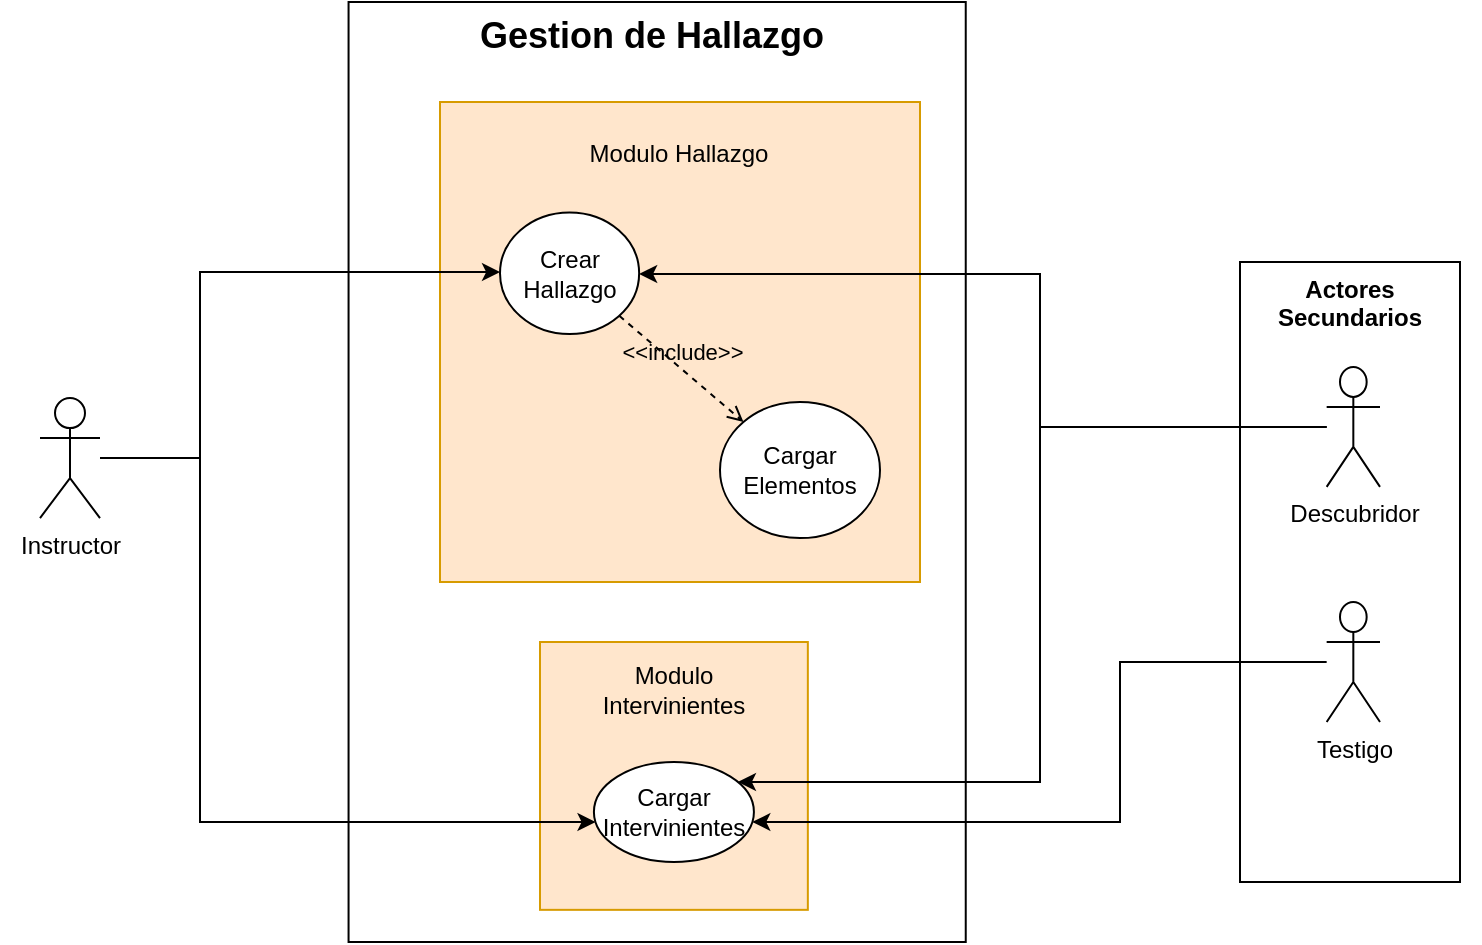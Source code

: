 <mxfile version="21.2.8" type="device" pages="4">
  <diagram id="iiFuOnebKhvgM5mEfvIc" name="Hallazgo">
    <mxGraphModel dx="751" dy="442" grid="1" gridSize="10" guides="1" tooltips="1" connect="1" arrows="1" fold="1" page="1" pageScale="1" pageWidth="827" pageHeight="1169" math="0" shadow="0">
      <root>
        <mxCell id="CQy_K1IZW5XC_Oh5X_O8-0" />
        <mxCell id="CQy_K1IZW5XC_Oh5X_O8-1" parent="CQy_K1IZW5XC_Oh5X_O8-0" />
        <mxCell id="_EV7VCvzyRF0yPHsiXHV-0" value="&lt;font style=&quot;font-size: 18px&quot;&gt;Gestion de Hallazgo&amp;nbsp;&lt;/font&gt;" style="shape=rect;html=1;verticalAlign=top;fontStyle=1;whiteSpace=wrap;align=center;fontSize=11;" parent="CQy_K1IZW5XC_Oh5X_O8-1" vertex="1">
          <mxGeometry x="234.28" y="100" width="308.59" height="470" as="geometry" />
        </mxCell>
        <mxCell id="_EV7VCvzyRF0yPHsiXHV-1" value="" style="group" parent="CQy_K1IZW5XC_Oh5X_O8-1" vertex="1" connectable="0">
          <mxGeometry x="680" y="230" width="120" height="310" as="geometry" />
        </mxCell>
        <mxCell id="_EV7VCvzyRF0yPHsiXHV-2" value="Actores Secundarios" style="shape=rect;html=1;verticalAlign=top;fontStyle=1;whiteSpace=wrap;align=center;" parent="_EV7VCvzyRF0yPHsiXHV-1" vertex="1">
          <mxGeometry width="110" height="310" as="geometry" />
        </mxCell>
        <mxCell id="_EV7VCvzyRF0yPHsiXHV-3" value="Descubridor" style="shape=umlActor;verticalLabelPosition=bottom;verticalAlign=top;html=1;outlineConnect=0;" parent="_EV7VCvzyRF0yPHsiXHV-1" vertex="1">
          <mxGeometry x="43.33" y="52.45" width="26.67" height="60" as="geometry" />
        </mxCell>
        <mxCell id="_EV7VCvzyRF0yPHsiXHV-4" value="Testigo" style="shape=umlActor;verticalLabelPosition=bottom;verticalAlign=top;html=1;outlineConnect=0;" parent="_EV7VCvzyRF0yPHsiXHV-1" vertex="1">
          <mxGeometry x="43.33" y="170" width="26.67" height="60" as="geometry" />
        </mxCell>
        <mxCell id="_EV7VCvzyRF0yPHsiXHV-5" value="" style="group" parent="CQy_K1IZW5XC_Oh5X_O8-1" vertex="1" connectable="0">
          <mxGeometry x="70.0" y="198.04" width="450" height="233.92" as="geometry" />
        </mxCell>
        <mxCell id="_EV7VCvzyRF0yPHsiXHV-6" value="" style="group" parent="_EV7VCvzyRF0yPHsiXHV-5" vertex="1" connectable="0">
          <mxGeometry x="-10" width="460" height="233.92" as="geometry" />
        </mxCell>
        <mxCell id="_EV7VCvzyRF0yPHsiXHV-7" value="" style="group" parent="_EV7VCvzyRF0yPHsiXHV-6" vertex="1" connectable="0">
          <mxGeometry x="220" y="-48.04" width="240" height="240" as="geometry" />
        </mxCell>
        <mxCell id="_EV7VCvzyRF0yPHsiXHV-8" value="" style="whiteSpace=wrap;html=1;aspect=fixed;fillColor=#ffe6cc;strokeColor=#d79b00;" parent="_EV7VCvzyRF0yPHsiXHV-7" vertex="1">
          <mxGeometry width="240" height="240" as="geometry" />
        </mxCell>
        <mxCell id="_EV7VCvzyRF0yPHsiXHV-9" value="Modulo Hallazgo" style="text;html=1;strokeColor=none;fillColor=none;align=center;verticalAlign=middle;whiteSpace=wrap;rounded=0;" parent="_EV7VCvzyRF0yPHsiXHV-7" vertex="1">
          <mxGeometry x="35.282" y="10.004" width="169.432" height="32.577" as="geometry" />
        </mxCell>
        <mxCell id="_EV7VCvzyRF0yPHsiXHV-10" value="Crear Hallazgo" style="ellipse;whiteSpace=wrap;html=1;" parent="_EV7VCvzyRF0yPHsiXHV-7" vertex="1">
          <mxGeometry x="30" y="55.25" width="69.57" height="60.8" as="geometry" />
        </mxCell>
        <mxCell id="_EV7VCvzyRF0yPHsiXHV-16" value="Cargar Elementos" style="ellipse;whiteSpace=wrap;html=1;" parent="_EV7VCvzyRF0yPHsiXHV-7" vertex="1">
          <mxGeometry x="140" y="150" width="80" height="68.04" as="geometry" />
        </mxCell>
        <mxCell id="d1GW04rQbyI3Qw54v1d9-2" value="&amp;lt;&amp;lt;include&amp;gt;&amp;gt;" style="html=1;verticalAlign=bottom;labelBackgroundColor=none;endArrow=open;endFill=0;dashed=1;rounded=0;" edge="1" parent="_EV7VCvzyRF0yPHsiXHV-7" source="_EV7VCvzyRF0yPHsiXHV-10" target="_EV7VCvzyRF0yPHsiXHV-16">
          <mxGeometry width="160" relative="1" as="geometry">
            <mxPoint x="50" y="140.0" as="sourcePoint" />
            <mxPoint x="210" y="140.0" as="targetPoint" />
          </mxGeometry>
        </mxCell>
        <mxCell id="_EV7VCvzyRF0yPHsiXHV-11" style="edgeStyle=orthogonalEdgeStyle;rounded=0;orthogonalLoop=1;jettySize=auto;html=1;" parent="_EV7VCvzyRF0yPHsiXHV-6" source="_EV7VCvzyRF0yPHsiXHV-12" target="_EV7VCvzyRF0yPHsiXHV-10" edge="1">
          <mxGeometry relative="1" as="geometry">
            <Array as="points">
              <mxPoint x="100" y="130" />
              <mxPoint x="100" y="37" />
            </Array>
          </mxGeometry>
        </mxCell>
        <mxCell id="_EV7VCvzyRF0yPHsiXHV-12" value="Instructor" style="shape=umlActor;verticalLabelPosition=bottom;verticalAlign=top;html=1;outlineConnect=0;" parent="_EV7VCvzyRF0yPHsiXHV-6" vertex="1">
          <mxGeometry x="20.0" y="100" width="30" height="60" as="geometry" />
        </mxCell>
        <mxCell id="_EV7VCvzyRF0yPHsiXHV-17" value="" style="group" parent="CQy_K1IZW5XC_Oh5X_O8-1" vertex="1" connectable="0">
          <mxGeometry x="330" y="420" width="133.92" height="133.92" as="geometry" />
        </mxCell>
        <mxCell id="_EV7VCvzyRF0yPHsiXHV-18" value="" style="whiteSpace=wrap;html=1;aspect=fixed;fillColor=#ffe6cc;strokeColor=#d79b00;" parent="_EV7VCvzyRF0yPHsiXHV-17" vertex="1">
          <mxGeometry width="133.92" height="133.92" as="geometry" />
        </mxCell>
        <mxCell id="_EV7VCvzyRF0yPHsiXHV-19" value="Modulo Intervinientes" style="text;html=1;strokeColor=none;fillColor=none;align=center;verticalAlign=middle;whiteSpace=wrap;rounded=0;" parent="_EV7VCvzyRF0yPHsiXHV-17" vertex="1">
          <mxGeometry x="11.96" y="13.92" width="110" height="20" as="geometry" />
        </mxCell>
        <mxCell id="_EV7VCvzyRF0yPHsiXHV-20" value="Cargar Intervinientes" style="ellipse;whiteSpace=wrap;html=1;" parent="_EV7VCvzyRF0yPHsiXHV-17" vertex="1">
          <mxGeometry x="26.96" y="60" width="80" height="50" as="geometry" />
        </mxCell>
        <mxCell id="_EV7VCvzyRF0yPHsiXHV-22" style="edgeStyle=orthogonalEdgeStyle;rounded=0;orthogonalLoop=1;jettySize=auto;html=1;" parent="CQy_K1IZW5XC_Oh5X_O8-1" source="_EV7VCvzyRF0yPHsiXHV-12" target="_EV7VCvzyRF0yPHsiXHV-20" edge="1">
          <mxGeometry relative="1" as="geometry">
            <Array as="points">
              <mxPoint x="160" y="328" />
              <mxPoint x="160" y="510" />
            </Array>
          </mxGeometry>
        </mxCell>
        <mxCell id="_EV7VCvzyRF0yPHsiXHV-23" style="edgeStyle=orthogonalEdgeStyle;rounded=0;orthogonalLoop=1;jettySize=auto;html=1;" parent="CQy_K1IZW5XC_Oh5X_O8-1" source="_EV7VCvzyRF0yPHsiXHV-3" target="_EV7VCvzyRF0yPHsiXHV-10" edge="1">
          <mxGeometry relative="1" as="geometry">
            <Array as="points">
              <mxPoint x="580" y="313" />
              <mxPoint x="580" y="236" />
            </Array>
          </mxGeometry>
        </mxCell>
        <mxCell id="_EV7VCvzyRF0yPHsiXHV-25" style="edgeStyle=orthogonalEdgeStyle;rounded=0;orthogonalLoop=1;jettySize=auto;html=1;" parent="CQy_K1IZW5XC_Oh5X_O8-1" source="_EV7VCvzyRF0yPHsiXHV-3" target="_EV7VCvzyRF0yPHsiXHV-20" edge="1">
          <mxGeometry relative="1" as="geometry">
            <Array as="points">
              <mxPoint x="580" y="313" />
              <mxPoint x="580" y="490" />
            </Array>
          </mxGeometry>
        </mxCell>
        <mxCell id="_EV7VCvzyRF0yPHsiXHV-26" style="edgeStyle=orthogonalEdgeStyle;rounded=0;orthogonalLoop=1;jettySize=auto;html=1;" parent="CQy_K1IZW5XC_Oh5X_O8-1" source="_EV7VCvzyRF0yPHsiXHV-4" target="_EV7VCvzyRF0yPHsiXHV-20" edge="1">
          <mxGeometry relative="1" as="geometry">
            <Array as="points">
              <mxPoint x="620" y="430" />
              <mxPoint x="620" y="510" />
            </Array>
          </mxGeometry>
        </mxCell>
      </root>
    </mxGraphModel>
  </diagram>
  <diagram id="bwubZWxNKaWwnNtxEXoM" name="Entrega">
    <mxGraphModel dx="864" dy="508" grid="1" gridSize="10" guides="1" tooltips="1" connect="1" arrows="1" fold="1" page="1" pageScale="1" pageWidth="827" pageHeight="1169" math="0" shadow="0">
      <root>
        <mxCell id="iJWBxkGaZWpLox6V7vx4-0" />
        <mxCell id="iJWBxkGaZWpLox6V7vx4-1" parent="iJWBxkGaZWpLox6V7vx4-0" />
        <mxCell id="KEQGgm7aGCgA_YM83F03-0" value="&lt;font style=&quot;font-size: 18px&quot;&gt;Gestion de Entrega&lt;/font&gt;" style="shape=rect;html=1;verticalAlign=top;fontStyle=1;whiteSpace=wrap;align=center;fontSize=11;" parent="iJWBxkGaZWpLox6V7vx4-1" vertex="1">
          <mxGeometry x="234.28" y="490" width="325.72" height="630" as="geometry" />
        </mxCell>
        <mxCell id="KEQGgm7aGCgA_YM83F03-1" value="" style="group" parent="iJWBxkGaZWpLox6V7vx4-1" vertex="1" connectable="0">
          <mxGeometry x="680" y="620" width="180" height="310" as="geometry" />
        </mxCell>
        <mxCell id="KEQGgm7aGCgA_YM83F03-2" value="Actores Secundarios" style="shape=rect;html=1;verticalAlign=top;fontStyle=1;whiteSpace=wrap;align=center;" parent="KEQGgm7aGCgA_YM83F03-1" vertex="1">
          <mxGeometry width="150" height="310" as="geometry" />
        </mxCell>
        <mxCell id="KEQGgm7aGCgA_YM83F03-3" value="Propietario" style="shape=umlActor;verticalLabelPosition=bottom;verticalAlign=top;html=1;outlineConnect=0;" parent="KEQGgm7aGCgA_YM83F03-1" vertex="1">
          <mxGeometry x="65" y="52.45" width="30" height="60" as="geometry" />
        </mxCell>
        <mxCell id="KEQGgm7aGCgA_YM83F03-4" value="Testigo" style="shape=umlActor;verticalLabelPosition=bottom;verticalAlign=top;html=1;outlineConnect=0;" parent="KEQGgm7aGCgA_YM83F03-1" vertex="1">
          <mxGeometry x="65" y="170.0" width="30" height="60" as="geometry" />
        </mxCell>
        <mxCell id="KEQGgm7aGCgA_YM83F03-5" value="" style="group" parent="iJWBxkGaZWpLox6V7vx4-1" vertex="1" connectable="0">
          <mxGeometry x="70.0" y="588.04" width="393.92" height="233.92" as="geometry" />
        </mxCell>
        <mxCell id="KEQGgm7aGCgA_YM83F03-6" value="" style="group" parent="KEQGgm7aGCgA_YM83F03-5" vertex="1" connectable="0">
          <mxGeometry x="-10" width="403.92" height="233.92" as="geometry" />
        </mxCell>
        <mxCell id="KEQGgm7aGCgA_YM83F03-7" value="" style="group" parent="KEQGgm7aGCgA_YM83F03-6" vertex="1" connectable="0">
          <mxGeometry x="260" y="-48.04" width="143.92" height="148.04" as="geometry" />
        </mxCell>
        <mxCell id="KEQGgm7aGCgA_YM83F03-8" value="" style="whiteSpace=wrap;html=1;aspect=fixed;fillColor=#ffe6cc;strokeColor=#d79b00;" parent="KEQGgm7aGCgA_YM83F03-7" vertex="1">
          <mxGeometry y="-10.319" width="143.92" height="143.92" as="geometry" />
        </mxCell>
        <mxCell id="KEQGgm7aGCgA_YM83F03-9" value="Modulo Busqueda" style="text;html=1;strokeColor=none;fillColor=none;align=center;verticalAlign=middle;whiteSpace=wrap;rounded=0;" parent="KEQGgm7aGCgA_YM83F03-7" vertex="1">
          <mxGeometry x="26.25" y="-10.319" width="110" height="20.639" as="geometry" />
        </mxCell>
        <mxCell id="KEQGgm7aGCgA_YM83F03-10" value="Buscar Elemento / Hallazgo" style="ellipse;whiteSpace=wrap;html=1;" parent="KEQGgm7aGCgA_YM83F03-7" vertex="1">
          <mxGeometry x="22.58" y="26.8" width="98.75" height="69.68" as="geometry" />
        </mxCell>
        <mxCell id="KEQGgm7aGCgA_YM83F03-12" style="edgeStyle=orthogonalEdgeStyle;rounded=0;orthogonalLoop=1;jettySize=auto;html=1;" parent="KEQGgm7aGCgA_YM83F03-6" source="KEQGgm7aGCgA_YM83F03-14" target="KEQGgm7aGCgA_YM83F03-10" edge="1">
          <mxGeometry relative="1" as="geometry">
            <Array as="points">
              <mxPoint x="100" y="130" />
              <mxPoint x="100" y="12" />
            </Array>
          </mxGeometry>
        </mxCell>
        <mxCell id="KEQGgm7aGCgA_YM83F03-14" value="Instructor" style="shape=umlActor;verticalLabelPosition=bottom;verticalAlign=top;html=1;outlineConnect=0;" parent="KEQGgm7aGCgA_YM83F03-6" vertex="1">
          <mxGeometry x="20.0" y="100" width="30" height="60" as="geometry" />
        </mxCell>
        <mxCell id="KEQGgm7aGCgA_YM83F03-25" style="edgeStyle=orthogonalEdgeStyle;rounded=0;orthogonalLoop=1;jettySize=auto;html=1;" parent="iJWBxkGaZWpLox6V7vx4-1" source="KEQGgm7aGCgA_YM83F03-3" target="KEQGgm7aGCgA_YM83F03-10" edge="1">
          <mxGeometry relative="1" as="geometry">
            <Array as="points">
              <mxPoint x="580" y="703" />
              <mxPoint x="580" y="600" />
            </Array>
          </mxGeometry>
        </mxCell>
        <mxCell id="Qb2UJ5H4OGJbLPysn6Sv-0" value="" style="group" vertex="1" connectable="0" parent="iJWBxkGaZWpLox6V7vx4-1">
          <mxGeometry x="280" y="700" width="240" height="240" as="geometry" />
        </mxCell>
        <mxCell id="Qb2UJ5H4OGJbLPysn6Sv-1" value="" style="whiteSpace=wrap;html=1;aspect=fixed;fillColor=#ffe6cc;strokeColor=#d79b00;" vertex="1" parent="Qb2UJ5H4OGJbLPysn6Sv-0">
          <mxGeometry width="240" height="240" as="geometry" />
        </mxCell>
        <mxCell id="Qb2UJ5H4OGJbLPysn6Sv-2" value="Modulo Entrega" style="text;html=1;strokeColor=none;fillColor=none;align=center;verticalAlign=middle;whiteSpace=wrap;rounded=0;" vertex="1" parent="Qb2UJ5H4OGJbLPysn6Sv-0">
          <mxGeometry x="35.282" y="10.004" width="169.432" height="32.577" as="geometry" />
        </mxCell>
        <mxCell id="Qb2UJ5H4OGJbLPysn6Sv-3" value="Crear Hallazgo" style="ellipse;whiteSpace=wrap;html=1;" vertex="1" parent="Qb2UJ5H4OGJbLPysn6Sv-0">
          <mxGeometry x="30" y="55.25" width="69.57" height="60.8" as="geometry" />
        </mxCell>
        <mxCell id="Qb2UJ5H4OGJbLPysn6Sv-4" value="Cargar Elementos" style="ellipse;whiteSpace=wrap;html=1;" vertex="1" parent="Qb2UJ5H4OGJbLPysn6Sv-0">
          <mxGeometry x="140" y="150" width="80" height="68.04" as="geometry" />
        </mxCell>
        <mxCell id="Qb2UJ5H4OGJbLPysn6Sv-5" value="&amp;lt;&amp;lt;include&amp;gt;&amp;gt;" style="html=1;verticalAlign=bottom;labelBackgroundColor=none;endArrow=open;endFill=0;dashed=1;rounded=0;" edge="1" parent="Qb2UJ5H4OGJbLPysn6Sv-0" source="Qb2UJ5H4OGJbLPysn6Sv-3" target="Qb2UJ5H4OGJbLPysn6Sv-4">
          <mxGeometry width="160" relative="1" as="geometry">
            <mxPoint x="50" y="140.0" as="sourcePoint" />
            <mxPoint x="210" y="140.0" as="targetPoint" />
          </mxGeometry>
        </mxCell>
        <mxCell id="KEQGgm7aGCgA_YM83F03-19" value="" style="group" parent="iJWBxkGaZWpLox6V7vx4-1" vertex="1" connectable="0">
          <mxGeometry x="347" y="970.001" width="133.92" height="132.299" as="geometry" />
        </mxCell>
        <mxCell id="KEQGgm7aGCgA_YM83F03-20" value="" style="whiteSpace=wrap;html=1;aspect=fixed;fillColor=#ffe6cc;strokeColor=#d79b00;" parent="KEQGgm7aGCgA_YM83F03-19" vertex="1">
          <mxGeometry width="132.299" height="132.299" as="geometry" />
        </mxCell>
        <mxCell id="KEQGgm7aGCgA_YM83F03-21" value="Modulo Intervinientes" style="text;html=1;strokeColor=none;fillColor=none;align=center;verticalAlign=middle;whiteSpace=wrap;rounded=0;" parent="KEQGgm7aGCgA_YM83F03-19" vertex="1">
          <mxGeometry x="11.96" y="13.752" width="110" height="19.758" as="geometry" />
        </mxCell>
        <mxCell id="KEQGgm7aGCgA_YM83F03-22" value="Cargar Intervinientes" style="ellipse;whiteSpace=wrap;html=1;" parent="KEQGgm7aGCgA_YM83F03-19" vertex="1">
          <mxGeometry x="20" y="50" width="86.96" height="58.67" as="geometry" />
        </mxCell>
        <mxCell id="KEQGgm7aGCgA_YM83F03-26" style="edgeStyle=orthogonalEdgeStyle;rounded=0;orthogonalLoop=1;jettySize=auto;html=1;" parent="iJWBxkGaZWpLox6V7vx4-1" source="KEQGgm7aGCgA_YM83F03-3" target="Qb2UJ5H4OGJbLPysn6Sv-3" edge="1">
          <mxGeometry relative="1" as="geometry">
            <Array as="points">
              <mxPoint x="580" y="703" />
              <mxPoint x="580" y="790" />
            </Array>
            <mxPoint x="481.378" y="785" as="targetPoint" />
          </mxGeometry>
        </mxCell>
        <mxCell id="KEQGgm7aGCgA_YM83F03-23" style="edgeStyle=orthogonalEdgeStyle;rounded=0;orthogonalLoop=1;jettySize=auto;html=1;" parent="iJWBxkGaZWpLox6V7vx4-1" source="KEQGgm7aGCgA_YM83F03-14" target="Qb2UJ5H4OGJbLPysn6Sv-3" edge="1">
          <mxGeometry relative="1" as="geometry">
            <Array as="points">
              <mxPoint x="231" y="740" />
              <mxPoint x="231" y="780" />
            </Array>
            <mxPoint x="320.591" y="790" as="targetPoint" />
          </mxGeometry>
        </mxCell>
        <mxCell id="KEQGgm7aGCgA_YM83F03-28" style="edgeStyle=orthogonalEdgeStyle;rounded=0;orthogonalLoop=1;jettySize=auto;html=1;" parent="iJWBxkGaZWpLox6V7vx4-1" source="KEQGgm7aGCgA_YM83F03-4" target="KEQGgm7aGCgA_YM83F03-22" edge="1">
          <mxGeometry relative="1" as="geometry">
            <Array as="points">
              <mxPoint x="610" y="820" />
              <mxPoint x="610" y="1060" />
            </Array>
          </mxGeometry>
        </mxCell>
        <mxCell id="KEQGgm7aGCgA_YM83F03-27" style="edgeStyle=orthogonalEdgeStyle;rounded=0;orthogonalLoop=1;jettySize=auto;html=1;" parent="iJWBxkGaZWpLox6V7vx4-1" source="KEQGgm7aGCgA_YM83F03-3" target="KEQGgm7aGCgA_YM83F03-22" edge="1">
          <mxGeometry relative="1" as="geometry">
            <Array as="points">
              <mxPoint x="580" y="703" />
              <mxPoint x="580" y="1054" />
            </Array>
          </mxGeometry>
        </mxCell>
        <mxCell id="KEQGgm7aGCgA_YM83F03-24" style="edgeStyle=orthogonalEdgeStyle;rounded=0;orthogonalLoop=1;jettySize=auto;html=1;" parent="iJWBxkGaZWpLox6V7vx4-1" source="KEQGgm7aGCgA_YM83F03-14" target="KEQGgm7aGCgA_YM83F03-22" edge="1">
          <mxGeometry relative="1" as="geometry">
            <Array as="points">
              <mxPoint x="160" y="718" />
              <mxPoint x="160" y="1060" />
            </Array>
          </mxGeometry>
        </mxCell>
      </root>
    </mxGraphModel>
  </diagram>
  <diagram id="OnM1JuqYKafnw_v7_WnI" name="Reporte">
    <mxGraphModel dx="880" dy="-645" grid="1" gridSize="10" guides="1" tooltips="1" connect="1" arrows="1" fold="1" page="1" pageScale="1" pageWidth="827" pageHeight="1169" math="0" shadow="0">
      <root>
        <mxCell id="NtYalO5ohwqnXGN-_0NL-0" />
        <mxCell id="NtYalO5ohwqnXGN-_0NL-1" parent="NtYalO5ohwqnXGN-_0NL-0" />
        <mxCell id="yVFkd-3s3xPjh1ZoA_s2-0" value="&lt;font style=&quot;font-size: 18px&quot;&gt;Gestion de Reporte&lt;/font&gt;" style="shape=rect;html=1;verticalAlign=top;fontStyle=1;whiteSpace=wrap;align=center;fontSize=11;" parent="NtYalO5ohwqnXGN-_0NL-1" vertex="1">
          <mxGeometry x="249.28" y="1260" width="308.59" height="230" as="geometry" />
        </mxCell>
        <mxCell id="yVFkd-3s3xPjh1ZoA_s2-1" value="" style="group" parent="NtYalO5ohwqnXGN-_0NL-1" vertex="1" connectable="0">
          <mxGeometry x="336.62" y="1320" width="133.92" height="133.92" as="geometry" />
        </mxCell>
        <mxCell id="yVFkd-3s3xPjh1ZoA_s2-2" value="" style="whiteSpace=wrap;html=1;aspect=fixed;fillColor=#ffe6cc;strokeColor=#d79b00;" parent="yVFkd-3s3xPjh1ZoA_s2-1" vertex="1">
          <mxGeometry width="133.92" height="133.92" as="geometry" />
        </mxCell>
        <mxCell id="yVFkd-3s3xPjh1ZoA_s2-3" value="Modulo Reporte" style="text;html=1;strokeColor=none;fillColor=none;align=center;verticalAlign=middle;whiteSpace=wrap;rounded=0;" parent="yVFkd-3s3xPjh1ZoA_s2-1" vertex="1">
          <mxGeometry x="11.96" y="13.92" width="110" height="20" as="geometry" />
        </mxCell>
        <mxCell id="yVFkd-3s3xPjh1ZoA_s2-4" value="Realizar reporte" style="ellipse;whiteSpace=wrap;html=1;" parent="yVFkd-3s3xPjh1ZoA_s2-1" vertex="1">
          <mxGeometry x="27.23" y="40" width="79.46" height="61.96" as="geometry" />
        </mxCell>
        <mxCell id="yVFkd-3s3xPjh1ZoA_s2-5" style="edgeStyle=orthogonalEdgeStyle;rounded=0;orthogonalLoop=1;jettySize=auto;html=1;" parent="NtYalO5ohwqnXGN-_0NL-1" source="yVFkd-3s3xPjh1ZoA_s2-8" target="yVFkd-3s3xPjh1ZoA_s2-4" edge="1">
          <mxGeometry relative="1" as="geometry">
            <Array as="points">
              <mxPoint x="110" y="1391" />
            </Array>
          </mxGeometry>
        </mxCell>
        <mxCell id="yVFkd-3s3xPjh1ZoA_s2-8" value="Supervisor" style="shape=umlActor;verticalLabelPosition=bottom;verticalAlign=top;html=1;outlineConnect=0;" parent="NtYalO5ohwqnXGN-_0NL-1" vertex="1">
          <mxGeometry x="90" y="1361.96" width="30" height="60" as="geometry" />
        </mxCell>
      </root>
    </mxGraphModel>
  </diagram>
  <diagram id="P6SZPgCxCkFtLcPCCl3S" name="Administraciones">
    <mxGraphModel dx="1173" dy="-470" grid="1" gridSize="10" guides="1" tooltips="1" connect="1" arrows="1" fold="1" page="1" pageScale="1" pageWidth="827" pageHeight="1169" math="0" shadow="0">
      <root>
        <mxCell id="Zw0FhbN7ozv8o8owZr-d-0" />
        <mxCell id="Zw0FhbN7ozv8o8owZr-d-1" parent="Zw0FhbN7ozv8o8owZr-d-0" />
        <mxCell id="9jbsLZFnfhRBBWeOCyAO-0" value="&lt;font style=&quot;font-size: 18px&quot;&gt;Gestion de Administraciones&lt;/font&gt;" style="shape=rect;html=1;verticalAlign=top;fontStyle=1;whiteSpace=wrap;align=center;fontSize=11;" parent="Zw0FhbN7ozv8o8owZr-d-1" vertex="1">
          <mxGeometry x="240.92" y="1200" width="312.53" height="520" as="geometry" />
        </mxCell>
        <mxCell id="9jbsLZFnfhRBBWeOCyAO-1" value="" style="group" parent="Zw0FhbN7ozv8o8owZr-d-1" vertex="1" connectable="0">
          <mxGeometry x="310.92" y="1270" width="170" height="220" as="geometry" />
        </mxCell>
        <mxCell id="9jbsLZFnfhRBBWeOCyAO-2" value="" style="rounded=0;whiteSpace=wrap;html=1;fillColor=#ffe6cc;strokeColor=#d79b00;" parent="9jbsLZFnfhRBBWeOCyAO-1" vertex="1">
          <mxGeometry width="170" height="220" as="geometry" />
        </mxCell>
        <mxCell id="9jbsLZFnfhRBBWeOCyAO-3" value="Modulo Correcciones" style="text;html=1;strokeColor=none;fillColor=none;align=center;verticalAlign=middle;whiteSpace=wrap;rounded=0;" parent="9jbsLZFnfhRBBWeOCyAO-1" vertex="1">
          <mxGeometry x="30" y="17.875" width="100" height="27.5" as="geometry" />
        </mxCell>
        <mxCell id="9jbsLZFnfhRBBWeOCyAO-4" value="Gestionar Hallazgos" style="ellipse;whiteSpace=wrap;html=1;" parent="9jbsLZFnfhRBBWeOCyAO-1" vertex="1">
          <mxGeometry x="40.27" y="50" width="79.46" height="67.5" as="geometry" />
        </mxCell>
        <mxCell id="zisyMPgiBbzsGZXYjjHZ-0" value="Gestionar Entregas&amp;nbsp;" style="ellipse;whiteSpace=wrap;html=1;" vertex="1" parent="9jbsLZFnfhRBBWeOCyAO-1">
          <mxGeometry x="45.27" y="130" width="79.46" height="61.44" as="geometry" />
        </mxCell>
        <mxCell id="9jbsLZFnfhRBBWeOCyAO-5" value="" style="rounded=0;whiteSpace=wrap;html=1;fillColor=#ffe6cc;strokeColor=#d79b00;" parent="Zw0FhbN7ozv8o8owZr-d-1" vertex="1">
          <mxGeometry x="310.92" y="1529.02" width="160" height="160" as="geometry" />
        </mxCell>
        <mxCell id="9jbsLZFnfhRBBWeOCyAO-6" value="Gestionar Clasificaciones" style="ellipse;whiteSpace=wrap;html=1;" parent="Zw0FhbN7ozv8o8owZr-d-1" vertex="1">
          <mxGeometry x="351.19" y="1590" width="89.73" height="61.96" as="geometry" />
        </mxCell>
        <mxCell id="9jbsLZFnfhRBBWeOCyAO-7" value="Modulo Clasificaciones" style="text;html=1;strokeColor=none;fillColor=none;align=center;verticalAlign=middle;whiteSpace=wrap;rounded=0;" parent="Zw0FhbN7ozv8o8owZr-d-1" vertex="1">
          <mxGeometry x="340.92" y="1540" width="100" height="20" as="geometry" />
        </mxCell>
        <mxCell id="9jbsLZFnfhRBBWeOCyAO-8" style="edgeStyle=orthogonalEdgeStyle;rounded=0;orthogonalLoop=1;jettySize=auto;html=1;" parent="Zw0FhbN7ozv8o8owZr-d-1" source="9jbsLZFnfhRBBWeOCyAO-9" target="9jbsLZFnfhRBBWeOCyAO-6" edge="1">
          <mxGeometry relative="1" as="geometry">
            <Array as="points">
              <mxPoint x="140" y="1499" />
              <mxPoint x="140" y="1610" />
            </Array>
          </mxGeometry>
        </mxCell>
        <mxCell id="9jbsLZFnfhRBBWeOCyAO-9" value="Administrador" style="shape=umlActor;verticalLabelPosition=bottom;verticalAlign=top;html=1;outlineConnect=0;" parent="Zw0FhbN7ozv8o8owZr-d-1" vertex="1">
          <mxGeometry x="70" y="1469.02" width="30" height="60" as="geometry" />
        </mxCell>
        <mxCell id="9jbsLZFnfhRBBWeOCyAO-10" style="edgeStyle=orthogonalEdgeStyle;rounded=0;orthogonalLoop=1;jettySize=auto;html=1;" parent="Zw0FhbN7ozv8o8owZr-d-1" source="9jbsLZFnfhRBBWeOCyAO-11" target="9jbsLZFnfhRBBWeOCyAO-4" edge="1">
          <mxGeometry relative="1" as="geometry" />
        </mxCell>
        <mxCell id="zisyMPgiBbzsGZXYjjHZ-2" style="edgeStyle=orthogonalEdgeStyle;rounded=0;orthogonalLoop=1;jettySize=auto;html=1;" edge="1" parent="Zw0FhbN7ozv8o8owZr-d-1" source="9jbsLZFnfhRBBWeOCyAO-11" target="zisyMPgiBbzsGZXYjjHZ-0">
          <mxGeometry relative="1" as="geometry">
            <Array as="points">
              <mxPoint x="230" y="1391" />
              <mxPoint x="230" y="1431" />
            </Array>
          </mxGeometry>
        </mxCell>
        <mxCell id="9jbsLZFnfhRBBWeOCyAO-11" value="Supervisor" style="shape=umlActor;verticalLabelPosition=bottom;verticalAlign=top;html=1;outlineConnect=0;" parent="Zw0FhbN7ozv8o8owZr-d-1" vertex="1">
          <mxGeometry x="70" y="1360.98" width="30" height="60" as="geometry" />
        </mxCell>
      </root>
    </mxGraphModel>
  </diagram>
</mxfile>
